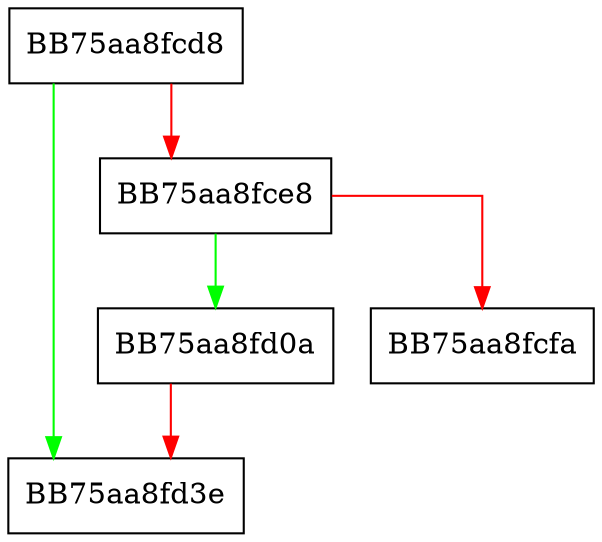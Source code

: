 digraph clear {
  node [shape="box"];
  graph [splines=ortho];
  BB75aa8fcd8 -> BB75aa8fd3e [color="green"];
  BB75aa8fcd8 -> BB75aa8fce8 [color="red"];
  BB75aa8fce8 -> BB75aa8fd0a [color="green"];
  BB75aa8fce8 -> BB75aa8fcfa [color="red"];
  BB75aa8fd0a -> BB75aa8fd3e [color="red"];
}